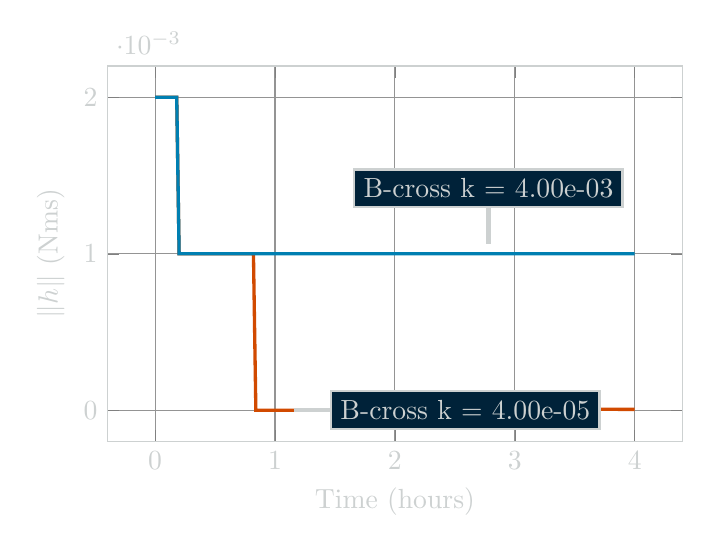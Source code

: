 % Recommended preamble:
\begin{tikzpicture}
\begin{axis}[grid style={color={rgb,1:red,0.58;green,0.58;blue,0.58}}, label style={color={rgb,1:red,0.804;green,0.82;blue,0.82}}, tick label style={color={rgb,1:red,0.804;green,0.82;blue,0.82}}, axis line style={color={rgb,1:red,0.804;green,0.82;blue,0.82}}, xmajorgrids, ymajorgrids, height={2.5in}, width={3.5in}, xlabel={Time (hours)}, ylabel={$\|h\|$ (Nms)}, legend pos={north east}, title={{\rule{0pt}{1pt}}}]
    \addplot+[no marks, very thick, style={solid}, color={rgb,1:red,0.82;green,0.29;blue,0.0}, opacity={1.0}]
        coordinates {
            (0.0,0.002)
            (0.02,0.002)
            (0.04,0.002)
            (0.06,0.002)
            (0.08,0.002)
            (0.1,0.002)
            (0.12,0.002)
            (0.14,0.002)
            (0.16,0.002)
            (0.18,0.002)
            (0.2,0.001)
            (0.22,0.001)
            (0.24,0.001)
            (0.26,0.001)
            (0.28,0.001)
            (0.3,0.001)
            (0.32,0.001)
            (0.34,0.001)
            (0.36,0.001)
            (0.38,0.001)
            (0.4,0.001)
            (0.42,0.001)
            (0.44,0.001)
            (0.46,0.001)
            (0.48,0.001)
            (0.5,0.001)
            (0.52,0.001)
            (0.54,0.001)
            (0.56,0.001)
            (0.58,0.001)
            (0.6,0.001)
            (0.62,0.001)
            (0.64,0.001)
            (0.66,0.001)
            (0.68,0.001)
            (0.7,0.001)
            (0.72,0.001)
            (0.74,0.001)
            (0.76,0.001)
            (0.78,0.001)
            (0.8,0.001)
            (0.82,0.001)
            (0.84,0.0)
            (0.86,0.0)
            (0.88,0.0)
            (0.9,0.0)
            (0.92,0.0)
            (0.94,0.0)
            (0.96,0.0)
            (0.98,0.0)
            (1.0,0.0)
            (1.02,0.0)
            (1.04,0.0)
            (1.06,0.0)
            (1.08,0.0)
            (1.1,0.0)
            (1.12,0.0)
            (1.14,0.0)
            (1.16,0.0)
            (1.18,0.0)
            (1.2,0.0)
            (1.22,0.0)
            (1.24,0.0)
            (1.26,0.0)
            (1.28,0.0)
            (1.3,0.0)
            (1.32,0.0)
            (1.34,0.0)
            (1.36,0.0)
            (1.38,0.0)
            (1.4,0.0)
            (1.42,0.0)
            (1.44,0.0)
            (1.46,0.0)
            (1.48,0.0)
            (1.5,0.0)
            (1.52,0.0)
            (1.54,0.0)
            (1.56,0.0)
            (1.58,0.0)
            (1.6,0.0)
            (1.62,0.0)
            (1.64,0.0)
            (1.66,0.0)
            (1.68,0.0)
            (1.7,0.0)
            (1.72,0.0)
            (1.74,0.0)
            (1.76,0.0)
            (1.78,0.0)
            (1.8,0.0)
            (1.82,9.882e-5)
            (1.84,9.669e-5)
            (1.86,9.425e-5)
            (1.88,9.198e-5)
            (1.9,8.972e-5)
            (1.92,8.707e-5)
            (1.94,8.501e-5)
            (1.96,8.186e-5)
            (1.98,7.98e-5)
            (2.0,7.663e-5)
            (2.02,7.387e-5)
            (2.04,7.152e-5)
            (2.06,6.794e-5)
            (2.08,6.559e-5)
            (2.1,6.306e-5)
            (2.12,5.952e-5)
            (2.14,5.723e-5)
            (2.16,5.514e-5)
            (2.18,5.194e-5)
            (2.2,4.94e-5)
            (2.22,4.79e-5)
            (2.24,4.59e-5)
            (2.26,4.337e-5)
            (2.28,4.163e-5)
            (2.3,4.062e-5)
            (2.32,3.935e-5)
            (2.34,3.76e-5)
            (2.36,3.609e-5)
            (2.38,3.519e-5)
            (2.4,3.453e-5)
            (2.42,3.365e-5)
            (2.44,3.248e-5)
            (2.46,3.14e-5)
            (2.48,3.066e-5)
            (2.5,3.019e-5)
            (2.52,2.973e-5)
            (2.54,2.904e-5)
            (2.56,2.813e-5)
            (2.58,2.724e-5)
            (2.6,2.656e-5)
            (2.62,2.605e-5)
            (2.64,2.548e-5)
            (2.66,2.458e-5)
            (2.68,2.333e-5)
            (2.7,2.203e-5)
            (2.72,2.099e-5)
            (2.74,2.024e-5)
            (2.76,1.959e-5)
            (2.78,1.879e-5)
            (2.8,1.781e-5)
            (2.82,1.686e-5)
            (2.84,1.618e-5)
            (2.86,1.579e-5)
            (2.88,1.56e-5)
            (2.9,1.55e-5)
            (2.92,1.543e-5)
            (2.94,1.535e-5)
            (2.96,1.527e-5)
            (2.98,1.519e-5)
            (3.0,1.51e-5)
            (3.02,1.499e-5)
            (3.04,1.488e-5)
            (3.06,1.475e-5)
            (3.08,1.463e-5)
            (3.1,1.452e-5)
            (3.12,1.441e-5)
            (3.14,1.428e-5)
            (3.16,1.408e-5)
            (3.18,1.379e-5)
            (3.2,1.343e-5)
            (3.22,1.306e-5)
            (3.24,1.273e-5)
            (3.26,1.245e-5)
            (3.28,1.223e-5)
            (3.3,1.205e-5)
            (3.32,1.189e-5)
            (3.34,1.172e-5)
            (3.36,1.151e-5)
            (3.38,1.128e-5)
            (3.4,1.101e-5)
            (3.42,1.074e-5)
            (3.44,1.048e-5)
            (3.46,1.027e-5)
            (3.48,1.01e-5)
            (3.5,9.964e-6)
            (3.52,9.847e-6)
            (3.54,9.717e-6)
            (3.56,9.537e-6)
            (3.58,9.271e-6)
            (3.6,8.903e-6)
            (3.62,8.451e-6)
            (3.64,7.969e-6)
            (3.66,7.52e-6)
            (3.68,7.15e-6)
            (3.7,6.868e-6)
            (3.72,6.659e-6)
            (3.74,6.491e-6)
            (3.76,6.337e-6)
            (3.78,6.181e-6)
            (3.8,6.025e-6)
            (3.82,5.878e-6)
            (3.84,5.748e-6)
            (3.86,5.636e-6)
            (3.88,5.547e-6)
            (3.9,5.478e-6)
            (3.92,5.429e-6)
            (3.94,5.393e-6)
            (3.96,5.366e-6)
            (3.98,5.344e-6)
            (4.0,5.321e-6)
        }
        ;
    \addplot+[no marks, very thick, style={solid}, color={rgb,1:red,0.0;green,0.498;blue,0.694}, opacity={1.0}]
        coordinates {
            (0.0,0.002)
            (0.02,0.002)
            (0.04,0.002)
            (0.06,0.002)
            (0.08,0.002)
            (0.1,0.002)
            (0.12,0.002)
            (0.14,0.002)
            (0.16,0.002)
            (0.18,0.002)
            (0.2,0.001)
            (0.22,0.001)
            (0.24,0.001)
            (0.26,0.001)
            (0.28,0.001)
            (0.3,0.001)
            (0.32,0.001)
            (0.34,0.001)
            (0.36,0.001)
            (0.38,0.001)
            (0.4,0.001)
            (0.42,0.001)
            (0.44,0.001)
            (0.46,0.001)
            (0.48,0.001)
            (0.5,0.001)
            (0.52,0.001)
            (0.54,0.001)
            (0.56,0.001)
            (0.58,0.001)
            (0.6,0.001)
            (0.62,0.001)
            (0.64,0.001)
            (0.66,0.001)
            (0.68,0.001)
            (0.7,0.001)
            (0.72,0.001)
            (0.74,0.001)
            (0.76,0.001)
            (0.78,0.001)
            (0.8,0.001)
            (0.82,0.001)
            (0.84,0.001)
            (0.86,0.001)
            (0.88,0.001)
            (0.9,0.001)
            (0.92,0.001)
            (0.94,0.001)
            (0.96,0.001)
            (0.98,0.001)
            (1.0,0.001)
            (1.02,0.001)
            (1.04,0.001)
            (1.06,0.001)
            (1.08,0.001)
            (1.1,0.001)
            (1.12,0.001)
            (1.14,0.001)
            (1.16,0.001)
            (1.18,0.001)
            (1.2,0.001)
            (1.22,0.001)
            (1.24,0.001)
            (1.26,0.001)
            (1.28,0.001)
            (1.3,0.001)
            (1.32,0.001)
            (1.34,0.001)
            (1.36,0.001)
            (1.38,0.001)
            (1.4,0.001)
            (1.42,0.001)
            (1.44,0.001)
            (1.46,0.001)
            (1.48,0.001)
            (1.5,0.001)
            (1.52,0.001)
            (1.54,0.001)
            (1.56,0.001)
            (1.58,0.001)
            (1.6,0.001)
            (1.62,0.001)
            (1.64,0.001)
            (1.66,0.001)
            (1.68,0.001)
            (1.7,0.001)
            (1.72,0.001)
            (1.74,0.001)
            (1.76,0.001)
            (1.78,0.001)
            (1.8,0.001)
            (1.82,0.001)
            (1.84,0.001)
            (1.86,0.001)
            (1.88,0.001)
            (1.9,0.001)
            (1.92,0.001)
            (1.94,0.001)
            (1.96,0.001)
            (1.98,0.001)
            (2.0,0.001)
            (2.02,0.001)
            (2.04,0.001)
            (2.06,0.001)
            (2.08,0.001)
            (2.1,0.001)
            (2.12,0.001)
            (2.14,0.001)
            (2.16,0.001)
            (2.18,0.001)
            (2.2,0.001)
            (2.22,0.001)
            (2.24,0.001)
            (2.26,0.001)
            (2.28,0.001)
            (2.3,0.001)
            (2.32,0.001)
            (2.34,0.001)
            (2.36,0.001)
            (2.38,0.001)
            (2.4,0.001)
            (2.42,0.001)
            (2.44,0.001)
            (2.46,0.001)
            (2.48,0.001)
            (2.5,0.001)
            (2.52,0.001)
            (2.54,0.001)
            (2.56,0.001)
            (2.58,0.001)
            (2.6,0.001)
            (2.62,0.001)
            (2.64,0.001)
            (2.66,0.001)
            (2.68,0.001)
            (2.7,0.001)
            (2.72,0.001)
            (2.74,0.001)
            (2.76,0.001)
            (2.78,0.001)
            (2.8,0.001)
            (2.82,0.001)
            (2.84,0.001)
            (2.86,0.001)
            (2.88,0.001)
            (2.9,0.001)
            (2.92,0.001)
            (2.94,0.001)
            (2.96,0.001)
            (2.98,0.001)
            (3.0,0.001)
            (3.02,0.001)
            (3.04,0.001)
            (3.06,0.001)
            (3.08,0.001)
            (3.1,0.001)
            (3.12,0.001)
            (3.14,0.001)
            (3.16,0.001)
            (3.18,0.001)
            (3.2,0.001)
            (3.22,0.001)
            (3.24,0.001)
            (3.26,0.001)
            (3.28,0.001)
            (3.3,0.001)
            (3.32,0.001)
            (3.34,0.001)
            (3.36,0.001)
            (3.38,0.001)
            (3.4,0.001)
            (3.42,0.001)
            (3.44,0.001)
            (3.46,0.001)
            (3.48,0.001)
            (3.5,0.001)
            (3.52,0.001)
            (3.54,0.001)
            (3.56,0.001)
            (3.58,0.001)
            (3.6,0.001)
            (3.62,0.001)
            (3.64,0.001)
            (3.66,0.001)
            (3.68,0.001)
            (3.7,0.001)
            (3.72,0.001)
            (3.74,0.001)
            (3.76,0.001)
            (3.78,0.001)
            (3.8,0.001)
            (3.82,0.001)
            (3.84,0.001)
            (3.86,0.001)
            (3.88,0.001)
            (3.9,0.001)
            (3.92,0.001)
            (3.94,0.001)
            (3.96,0.001)
            (3.98,0.001)
            (4.0,0.001)
        }
        ;
    \node 
    [pin={[thick,pin edge={draw={rgb,1:red,0.804;green,0.82;blue,0.82},ultra thick},text={rgb,1:red,0.804;green,0.82;blue,0.82}, fill={rgb,1:red,0.0;green,0.133;blue,0.224}, draw={rgb,1:red,0.804;green,0.82;blue,0.82}]right:B-cross k = 4.00e-05}]  at 
    (1.08,0.0)
    {};
    \node 
    [pin={[thick,pin edge={draw={rgb,1:red,0.804;green,0.82;blue,0.82},ultra thick},text={rgb,1:red,0.804;green,0.82;blue,0.82}, fill={rgb,1:red,0.0;green,0.133;blue,0.224}, draw={rgb,1:red,0.804;green,0.82;blue,0.82}]above:B-cross k = 4.00e-03}]  at 
    (2.78,0.001)
    {};
\end{axis}
\end{tikzpicture}
